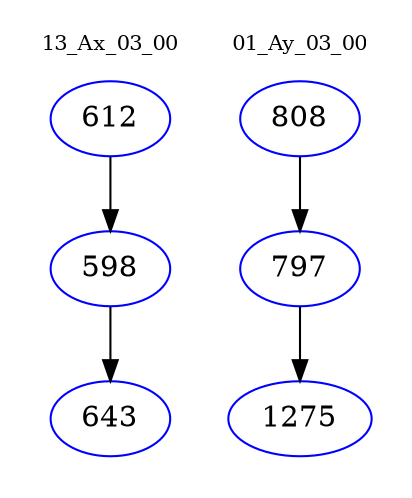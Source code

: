 digraph{
subgraph cluster_0 {
color = white
label = "13_Ax_03_00";
fontsize=10;
T0_612 [label="612", color="blue"]
T0_612 -> T0_598 [color="black"]
T0_598 [label="598", color="blue"]
T0_598 -> T0_643 [color="black"]
T0_643 [label="643", color="blue"]
}
subgraph cluster_1 {
color = white
label = "01_Ay_03_00";
fontsize=10;
T1_808 [label="808", color="blue"]
T1_808 -> T1_797 [color="black"]
T1_797 [label="797", color="blue"]
T1_797 -> T1_1275 [color="black"]
T1_1275 [label="1275", color="blue"]
}
}

